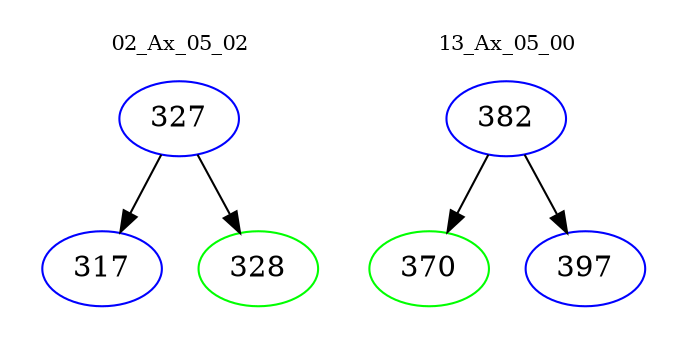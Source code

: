 digraph{
subgraph cluster_0 {
color = white
label = "02_Ax_05_02";
fontsize=10;
T0_327 [label="327", color="blue"]
T0_327 -> T0_317 [color="black"]
T0_317 [label="317", color="blue"]
T0_327 -> T0_328 [color="black"]
T0_328 [label="328", color="green"]
}
subgraph cluster_1 {
color = white
label = "13_Ax_05_00";
fontsize=10;
T1_382 [label="382", color="blue"]
T1_382 -> T1_370 [color="black"]
T1_370 [label="370", color="green"]
T1_382 -> T1_397 [color="black"]
T1_397 [label="397", color="blue"]
}
}
